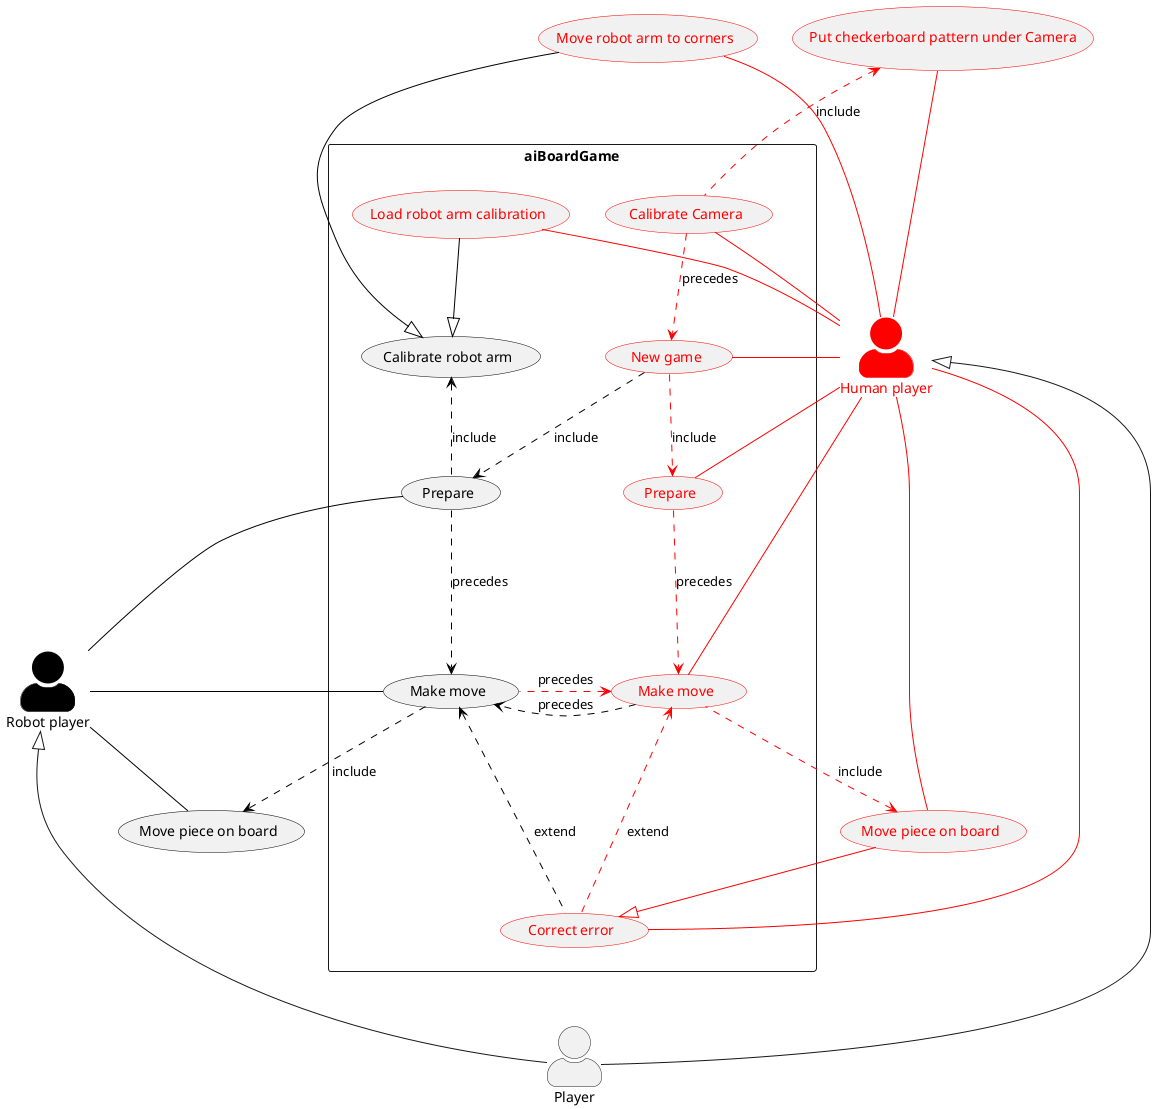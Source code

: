 @startuml Usecase Diagram

skinparam actorStyle awesome
' left to right direction


actor Player
actor :Human player: as hp #red;line:red;text:red
actor :Robot player: as rp #black;line:black;text:black

Player -up-|> hp
Player -up-|> rp


usecase pcpuc as "Put checkerboard pattern under Camera" #line:red;text:red
usecase mratc as "Move robot arm to corners" #line:red;text:red
usecase mpob1 as "Move piece on board" #line:red;text:red
usecase mpob2 as "Move piece on board" #line:black;text:black

rectangle aiBoardGame {
    usecase cc as "Calibrate Camera" #line:red;text:red
    usecase ng as "New game" #line:red;text:red
    usecase p1 as "Prepare" #line:red;text:red
    usecase p2 as "Prepare" #line:black;text:black
    usecase cra as "Calibrate robot arm" #line:black;text:black
    usecase lrac as "Load robot arm calibration" #line:red;text:red
    usecase mm1 as "Make move" #line:red;text:red
    usecase mm2 as "Make move" #line:black;text:black
    usecase ce as "Correct error" #line:red;text:red
}

ce -[hidden]down-> Player
p1 -[hidden]right-> p2
mm1 -[hidden]right-> mm2
mratc -[hidden]down-> aiBoardGame
cc -[hidden]right-> lrac
ng -[hidden]right->cra
mpob1 -[hidden]up-> mm1
mpob2 -[hidden]left-> p2
ce -[hidden]up-> rp
ce -[hidden]up-> rp
rp -[hidden]up-> cra
hp -[hidden]right-> aiBoardGame


hp -up- cc #line:red 
hp -right- ng #line:red
hp -right- p1 #line:red
hp -up- lrac #line:red
hp -up- pcpuc #line:red
hp -up- mratc #line:red
hp -right- mm1 #line:red
hp -down- mpob1 #line:red
hp -down- ce #line:red

rp -left- p2 #line:black
rp -left- mm2 #line:black
rp -down- mpob2 #line:black


cc .up.> pcpuc #line:red : include 
cc .down.> ng #line:red : precedes
ng .down.> p1 #line:red : include
p1 .down..> mm1 #line:red : precedes
mm1 .left.> mpob1 #line:red : include


ng .down.> p2 #line:black : include
p2 .up.> cra #line:black : include
lrac -down-|> cra #line:black
mratc -down-|> cra #line:black
p2 .down.> mm2 #line:black : precedes
mm2 .right.> mpob2 #line:black : include


mm2 .left.> mm1 #line:red : precedes
mm1 .right.> mm2 #line:black : precedes


mpob1 -right-|> ce #line:red
ce .up..> mm1 #line:red : extend
ce .up.> mm2 #line:black : extend

@enduml